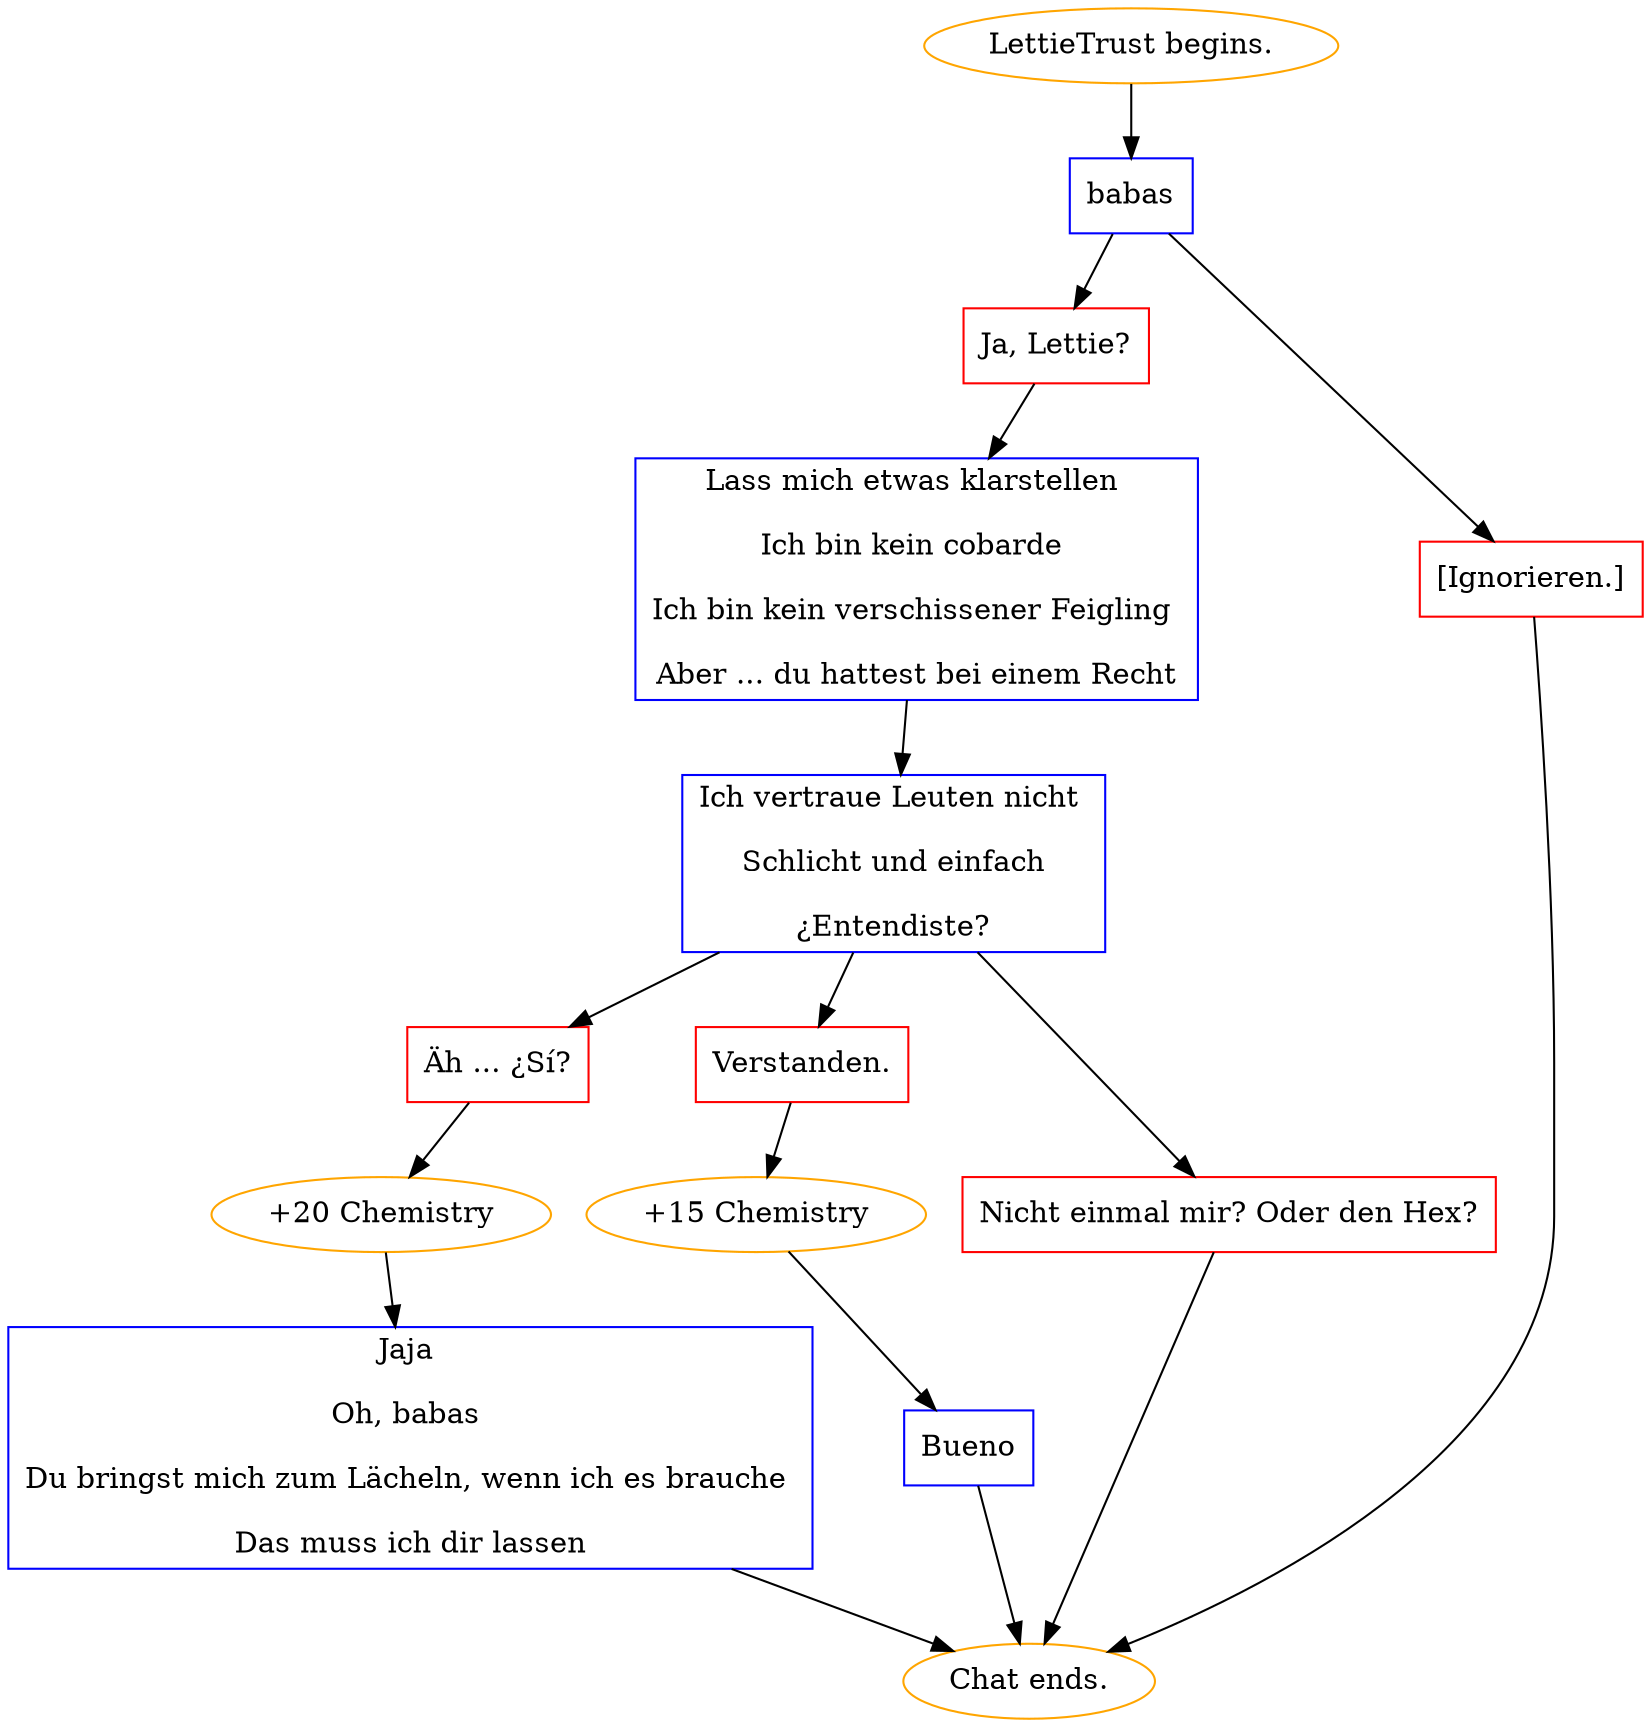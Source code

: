 digraph {
	"LettieTrust begins." [color=orange];
		"LettieTrust begins." -> j831262480;
	j831262480 [label="babas",shape=box,color=blue];
		j831262480 -> j347228100;
		j831262480 -> j4221938618;
	j347228100 [label="Ja, Lettie?",shape=box,color=red];
		j347228100 -> j1195596572;
	j4221938618 [label="[Ignorieren.]",shape=box,color=red];
		j4221938618 -> "Chat ends.";
	j1195596572 [label="Lass mich etwas klarstellen 
Ich bin kein cobarde 
Ich bin kein verschissener Feigling 
Aber ... du hattest bei einem Recht",shape=box,color=blue];
		j1195596572 -> j2616921041;
	"Chat ends." [color=orange];
	j2616921041 [label="Ich vertraue Leuten nicht 
Schlicht und einfach
¿Entendiste?",shape=box,color=blue];
		j2616921041 -> j2962291999;
		j2616921041 -> j1864955769;
		j2616921041 -> j1581171061;
	j2962291999 [label="Äh ... ¿Sí?",shape=box,color=red];
		j2962291999 -> j2706937985;
	j1864955769 [label="Verstanden.",shape=box,color=red];
		j1864955769 -> j1063159804;
	j1581171061 [label="Nicht einmal mir? Oder den Hex?",shape=box,color=red];
		j1581171061 -> "Chat ends.";
	j2706937985 [label="+20 Chemistry",color=orange];
		j2706937985 -> j149712294;
	j1063159804 [label="+15 Chemistry",color=orange];
		j1063159804 -> j3748645904;
	j149712294 [label="Jaja 
Oh, babas 
Du bringst mich zum Lächeln, wenn ich es brauche 
Das muss ich dir lassen",shape=box,color=blue];
		j149712294 -> "Chat ends.";
	j3748645904 [label="Bueno",shape=box,color=blue];
		j3748645904 -> "Chat ends.";
}